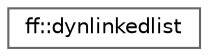 digraph "类继承关系图"
{
 // LATEX_PDF_SIZE
  bgcolor="transparent";
  edge [fontname=Helvetica,fontsize=10,labelfontname=Helvetica,labelfontsize=10];
  node [fontname=Helvetica,fontsize=10,shape=box,height=0.2,width=0.4];
  rankdir="LR";
  Node0 [id="Node000000",label="ff::dynlinkedlist",height=0.2,width=0.4,color="grey40", fillcolor="white", style="filled",URL="$classff_1_1dynlinkedlist.html",tooltip=" "];
}
